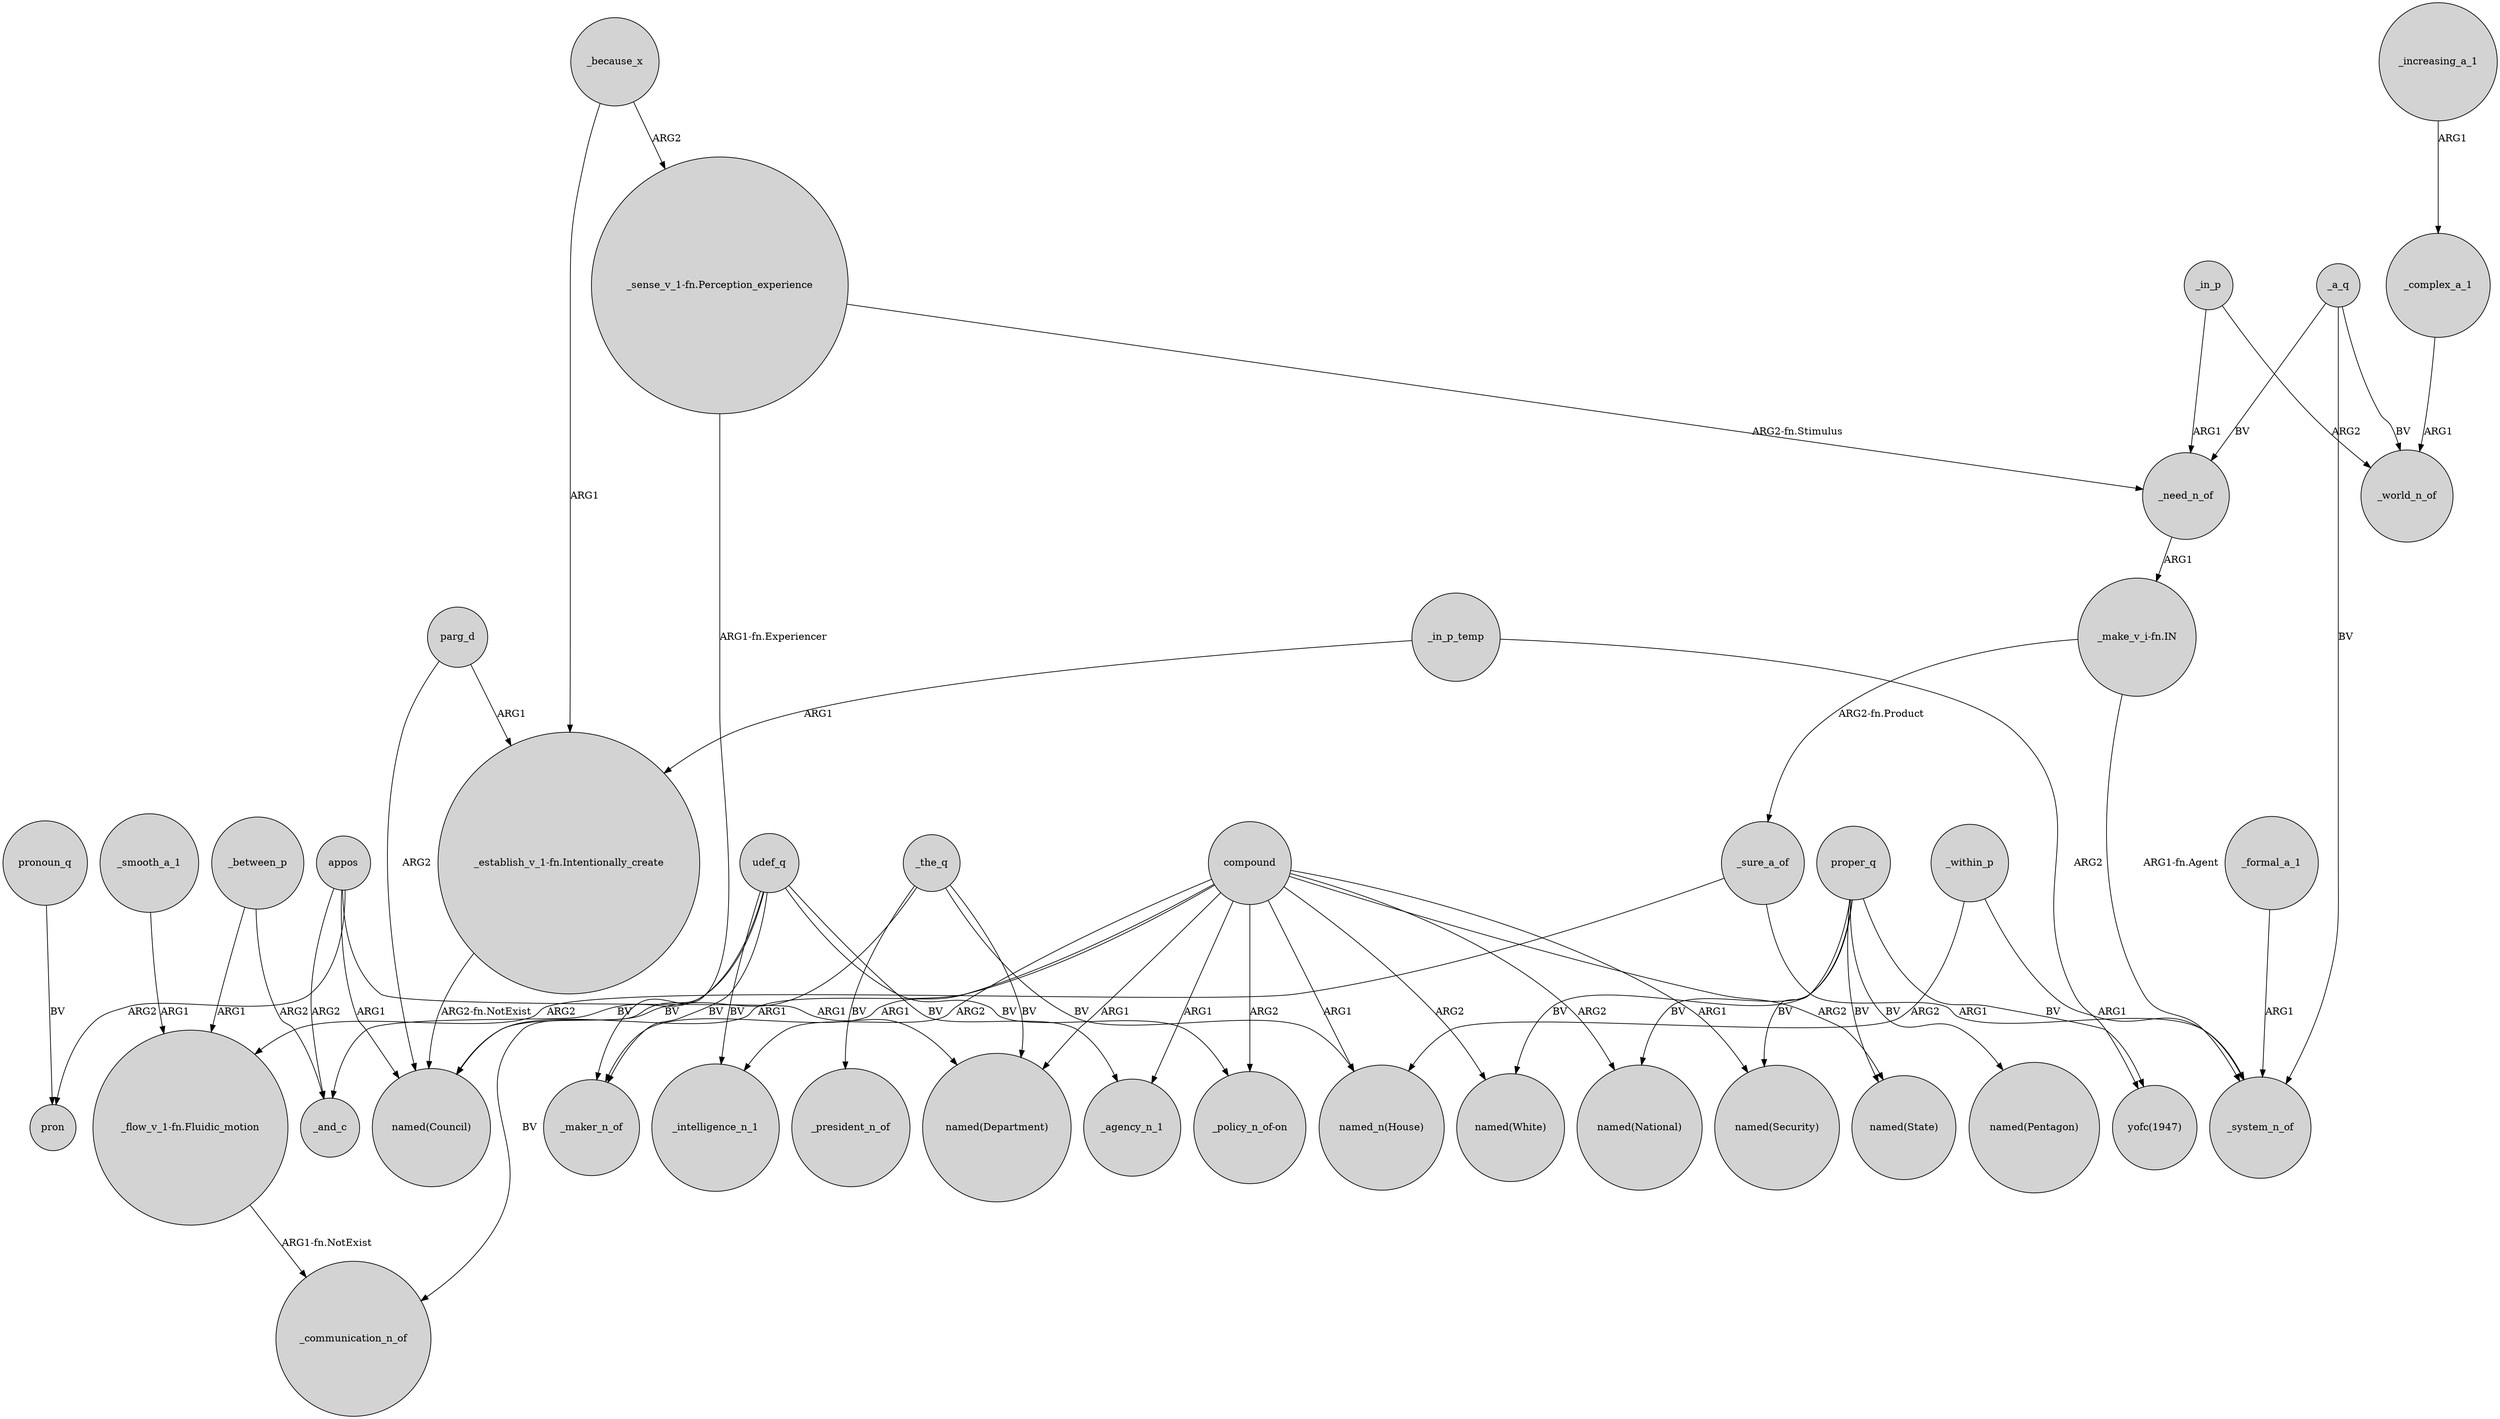 digraph {
	node [shape=circle style=filled]
	appos -> "named(Council)" [label=ARG1]
	proper_q -> "yofc(1947)" [label=BV]
	_need_n_of -> "_make_v_i-fn.IN" [label=ARG1]
	"_make_v_i-fn.IN" -> _sure_a_of [label="ARG2-fn.Product"]
	compound -> _intelligence_n_1 [label=ARG2]
	_in_p -> _need_n_of [label=ARG1]
	compound -> _agency_n_1 [label=ARG1]
	compound -> "named(Security)" [label=ARG1]
	appos -> pron [label=ARG2]
	_in_p -> _world_n_of [label=ARG2]
	"_sense_v_1-fn.Perception_experience" -> _maker_n_of [label="ARG1-fn.Experiencer"]
	parg_d -> "named(Council)" [label=ARG2]
	"_flow_v_1-fn.Fluidic_motion" -> _communication_n_of [label="ARG1-fn.NotExist"]
	_complex_a_1 -> _world_n_of [label=ARG1]
	proper_q -> "named(Pentagon)" [label=BV]
	_in_p_temp -> "yofc(1947)" [label=ARG2]
	appos -> "named(Department)" [label=ARG1]
	compound -> "_policy_n_of-on" [label=ARG2]
	compound -> "named(White)" [label=ARG2]
	_smooth_a_1 -> "_flow_v_1-fn.Fluidic_motion" [label=ARG1]
	_because_x -> "_establish_v_1-fn.Intentionally_create" [label=ARG1]
	compound -> _maker_n_of [label=ARG1]
	compound -> "named_n(House)" [label=ARG1]
	udef_q -> "_policy_n_of-on" [label=BV]
	_the_q -> "named_n(House)" [label=BV]
	_the_q -> "named(Council)" [label=BV]
	_within_p -> "named_n(House)" [label=ARG2]
	parg_d -> "_establish_v_1-fn.Intentionally_create" [label=ARG1]
	compound -> "named(National)" [label=ARG2]
	pronoun_q -> pron [label=BV]
	_within_p -> _system_n_of [label=ARG1]
	proper_q -> "named(White)" [label=BV]
	compound -> "named(State)" [label=ARG2]
	_a_q -> _world_n_of [label=BV]
	appos -> _and_c [label=ARG2]
	udef_q -> _intelligence_n_1 [label=BV]
	_between_p -> _and_c [label=ARG2]
	udef_q -> _maker_n_of [label=BV]
	udef_q -> _communication_n_of [label=BV]
	_the_q -> "named(Department)" [label=BV]
	_formal_a_1 -> _system_n_of [label=ARG1]
	_the_q -> _president_n_of [label=BV]
	_sure_a_of -> "_flow_v_1-fn.Fluidic_motion" [label=ARG2]
	_because_x -> "_sense_v_1-fn.Perception_experience" [label=ARG2]
	_sure_a_of -> _system_n_of [label=ARG1]
	"_make_v_i-fn.IN" -> _system_n_of [label="ARG1-fn.Agent"]
	udef_q -> _agency_n_1 [label=BV]
	proper_q -> "named(Security)" [label=BV]
	_a_q -> _system_n_of [label=BV]
	proper_q -> "named(National)" [label=BV]
	proper_q -> "named(State)" [label=BV]
	_increasing_a_1 -> _complex_a_1 [label=ARG1]
	"_sense_v_1-fn.Perception_experience" -> _need_n_of [label="ARG2-fn.Stimulus"]
	compound -> "named(Department)" [label=ARG1]
	compound -> "named(Council)" [label=ARG1]
	udef_q -> _and_c [label=BV]
	_between_p -> "_flow_v_1-fn.Fluidic_motion" [label=ARG1]
	"_establish_v_1-fn.Intentionally_create" -> "named(Council)" [label="ARG2-fn.NotExist"]
	_a_q -> _need_n_of [label=BV]
	_in_p_temp -> "_establish_v_1-fn.Intentionally_create" [label=ARG1]
}
